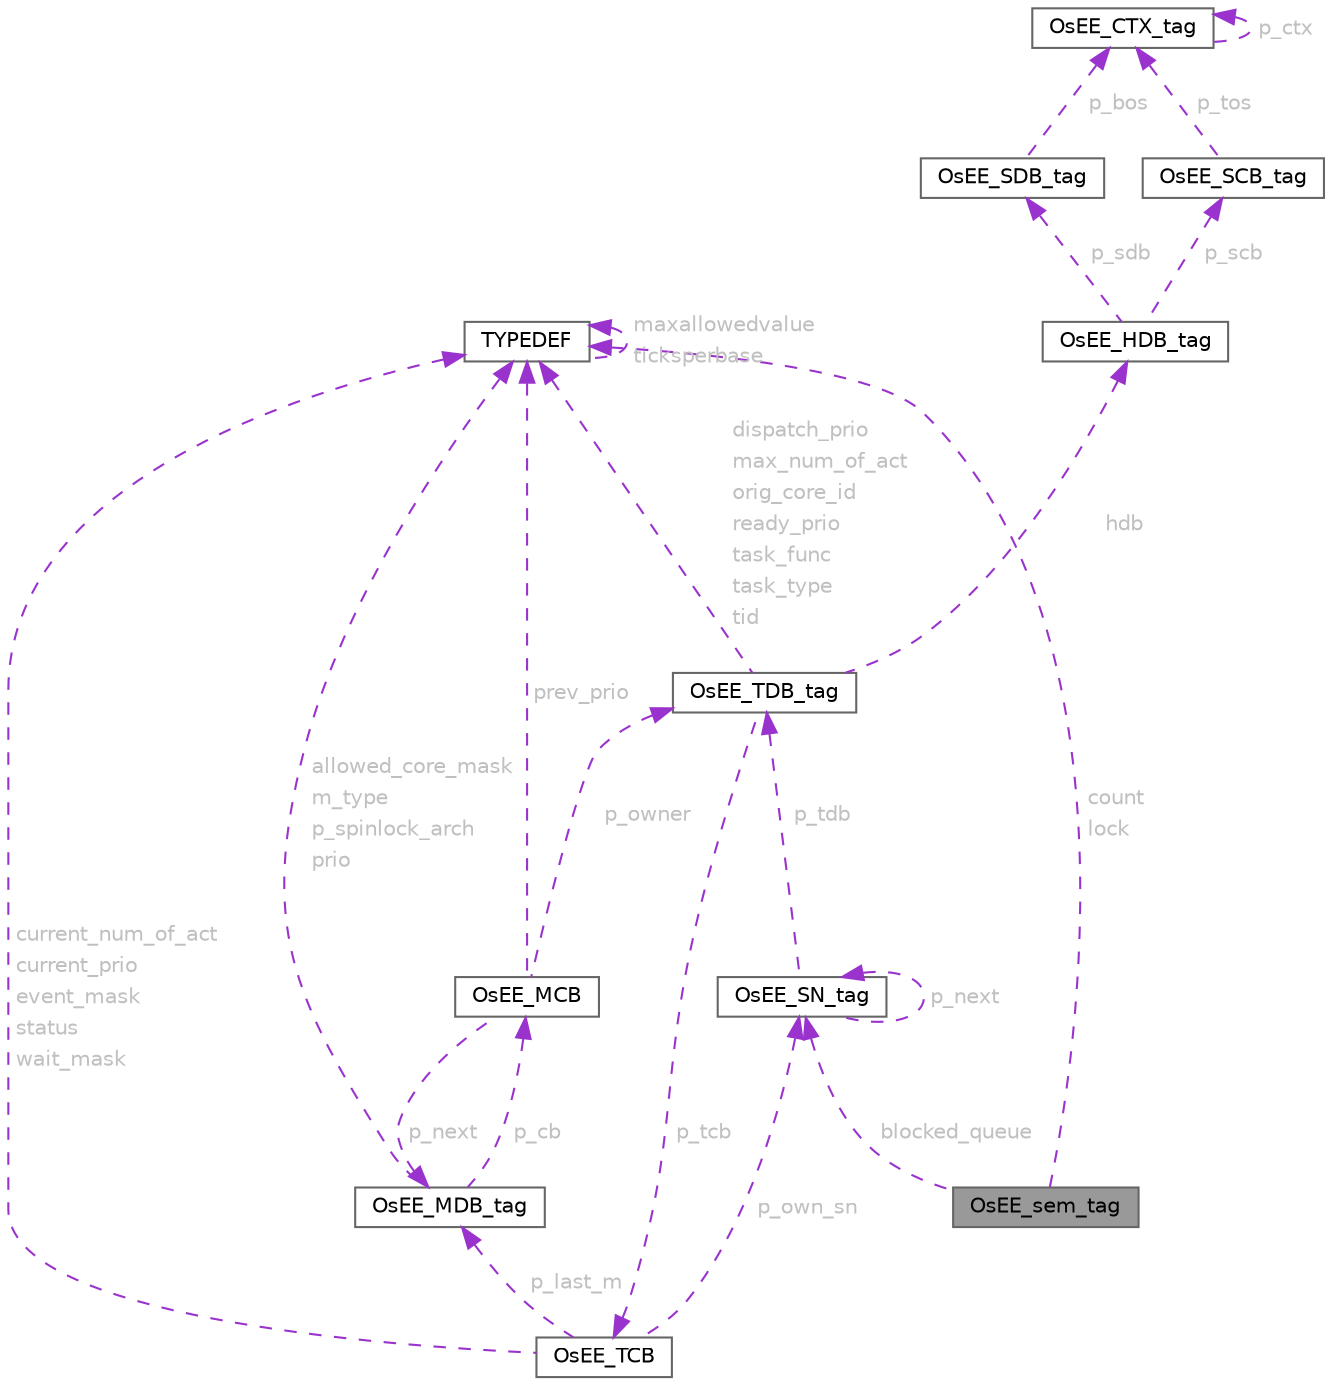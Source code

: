 digraph "OsEE_sem_tag"
{
 // LATEX_PDF_SIZE
  bgcolor="transparent";
  edge [fontname=Helvetica,fontsize=10,labelfontname=Helvetica,labelfontsize=10];
  node [fontname=Helvetica,fontsize=10,shape=box,height=0.2,width=0.4];
  Node1 [id="Node000001",label="OsEE_sem_tag",height=0.2,width=0.4,color="gray40", fillcolor="grey60", style="filled", fontcolor="black",tooltip="Semaphore Data structure."];
  Node2 -> Node1 [id="edge22_Node000001_Node000002",dir="back",color="darkorchid3",style="dashed",tooltip=" ",label=<<TABLE CELLBORDER="0" BORDER="0"><TR><TD VALIGN="top" ALIGN="LEFT" CELLPADDING="1" CELLSPACING="0">count</TD></TR>
<TR><TD VALIGN="top" ALIGN="LEFT" CELLPADDING="1" CELLSPACING="0">lock</TD></TR>
</TABLE>> ,fontcolor="grey" ];
  Node2 [id="Node000002",label="TYPEDEF",height=0.2,width=0.4,color="gray40", fillcolor="white", style="filled",URL="$structTYPEDEF.html",tooltip="The AlarmBaseType stores information about a counter."];
  Node2 -> Node2 [id="edge23_Node000002_Node000002",dir="back",color="darkorchid3",style="dashed",tooltip=" ",label=<<TABLE CELLBORDER="0" BORDER="0"><TR><TD VALIGN="top" ALIGN="LEFT" CELLPADDING="1" CELLSPACING="0">maxallowedvalue</TD></TR>
<TR><TD VALIGN="top" ALIGN="LEFT" CELLPADDING="1" CELLSPACING="0">ticksperbase</TD></TR>
</TABLE>> ,fontcolor="grey" ];
  Node3 -> Node1 [id="edge24_Node000001_Node000003",dir="back",color="darkorchid3",style="dashed",tooltip=" ",label=<<TABLE CELLBORDER="0" BORDER="0"><TR><TD VALIGN="top" ALIGN="LEFT" CELLPADDING="1" CELLSPACING="0">blocked_queue</TD></TR>
</TABLE>> ,fontcolor="grey" ];
  Node3 [id="Node000003",label="OsEE_SN_tag",height=0.2,width=0.4,color="gray40", fillcolor="white", style="filled",URL="$structOsEE__SN__tag.html",tooltip="Scheduler node data structure."];
  Node3 -> Node3 [id="edge25_Node000003_Node000003",dir="back",color="darkorchid3",style="dashed",tooltip=" ",label=<<TABLE CELLBORDER="0" BORDER="0"><TR><TD VALIGN="top" ALIGN="LEFT" CELLPADDING="1" CELLSPACING="0">p_next</TD></TR>
</TABLE>> ,fontcolor="grey" ];
  Node4 -> Node3 [id="edge26_Node000003_Node000004",dir="back",color="darkorchid3",style="dashed",tooltip=" ",label=<<TABLE CELLBORDER="0" BORDER="0"><TR><TD VALIGN="top" ALIGN="LEFT" CELLPADDING="1" CELLSPACING="0">p_tdb</TD></TR>
</TABLE>> ,fontcolor="grey" ];
  Node4 [id="Node000004",label="OsEE_TDB_tag",height=0.2,width=0.4,color="gray40", fillcolor="white", style="filled",URL="$structOsEE__TDB__tag.html",tooltip="The Task Descriptor Block."];
  Node5 -> Node4 [id="edge27_Node000004_Node000005",dir="back",color="darkorchid3",style="dashed",tooltip=" ",label=<<TABLE CELLBORDER="0" BORDER="0"><TR><TD VALIGN="top" ALIGN="LEFT" CELLPADDING="1" CELLSPACING="0">hdb</TD></TR>
</TABLE>> ,fontcolor="grey" ];
  Node5 [id="Node000005",label="OsEE_HDB_tag",height=0.2,width=0.4,color="gray40", fillcolor="white", style="filled",URL="$structOsEE__HDB__tag.html",tooltip="HAL (Task) Descriptor block."];
  Node6 -> Node5 [id="edge28_Node000005_Node000006",dir="back",color="darkorchid3",style="dashed",tooltip=" ",label=<<TABLE CELLBORDER="0" BORDER="0"><TR><TD VALIGN="top" ALIGN="LEFT" CELLPADDING="1" CELLSPACING="0">p_sdb</TD></TR>
</TABLE>> ,fontcolor="grey" ];
  Node6 [id="Node000006",label="OsEE_SDB_tag",height=0.2,width=0.4,color="gray40", fillcolor="white", style="filled",URL="$structOsEE__SDB__tag.html",tooltip="Stack Descriptor Block."];
  Node7 -> Node6 [id="edge29_Node000006_Node000007",dir="back",color="darkorchid3",style="dashed",tooltip=" ",label=<<TABLE CELLBORDER="0" BORDER="0"><TR><TD VALIGN="top" ALIGN="LEFT" CELLPADDING="1" CELLSPACING="0">p_bos</TD></TR>
</TABLE>> ,fontcolor="grey" ];
  Node7 [id="Node000007",label="OsEE_CTX_tag",height=0.2,width=0.4,color="gray40", fillcolor="white", style="filled",URL="$structOsEE__CTX__tag.html",tooltip="Context block, storing register values."];
  Node7 -> Node7 [id="edge30_Node000007_Node000007",dir="back",color="darkorchid3",style="dashed",tooltip=" ",label=<<TABLE CELLBORDER="0" BORDER="0"><TR><TD VALIGN="top" ALIGN="LEFT" CELLPADDING="1" CELLSPACING="0">p_ctx</TD></TR>
</TABLE>> ,fontcolor="grey" ];
  Node8 -> Node5 [id="edge31_Node000005_Node000008",dir="back",color="darkorchid3",style="dashed",tooltip=" ",label=<<TABLE CELLBORDER="0" BORDER="0"><TR><TD VALIGN="top" ALIGN="LEFT" CELLPADDING="1" CELLSPACING="0">p_scb</TD></TR>
</TABLE>> ,fontcolor="grey" ];
  Node8 [id="Node000008",label="OsEE_SCB_tag",height=0.2,width=0.4,color="gray40", fillcolor="white", style="filled",URL="$structOsEE__SCB__tag.html",tooltip="Stack Control Block: contains runtime information about the stack."];
  Node7 -> Node8 [id="edge32_Node000008_Node000007",dir="back",color="darkorchid3",style="dashed",tooltip=" ",label=<<TABLE CELLBORDER="0" BORDER="0"><TR><TD VALIGN="top" ALIGN="LEFT" CELLPADDING="1" CELLSPACING="0">p_tos</TD></TR>
</TABLE>> ,fontcolor="grey" ];
  Node9 -> Node4 [id="edge33_Node000004_Node000009",dir="back",color="darkorchid3",style="dashed",tooltip=" ",label=<<TABLE CELLBORDER="0" BORDER="0"><TR><TD VALIGN="top" ALIGN="LEFT" CELLPADDING="1" CELLSPACING="0">p_tcb</TD></TR>
</TABLE>> ,fontcolor="grey" ];
  Node9 [id="Node000009",label="OsEE_TCB",height=0.2,width=0.4,color="gray40", fillcolor="white", style="filled",URL="$structOsEE__TCB.html",tooltip="The Task Control Block."];
  Node2 -> Node9 [id="edge34_Node000009_Node000002",dir="back",color="darkorchid3",style="dashed",tooltip=" ",label=<<TABLE CELLBORDER="0" BORDER="0"><TR><TD VALIGN="top" ALIGN="LEFT" CELLPADDING="1" CELLSPACING="0">current_num_of_act</TD></TR>
<TR><TD VALIGN="top" ALIGN="LEFT" CELLPADDING="1" CELLSPACING="0">current_prio</TD></TR>
<TR><TD VALIGN="top" ALIGN="LEFT" CELLPADDING="1" CELLSPACING="0">event_mask</TD></TR>
<TR><TD VALIGN="top" ALIGN="LEFT" CELLPADDING="1" CELLSPACING="0">status</TD></TR>
<TR><TD VALIGN="top" ALIGN="LEFT" CELLPADDING="1" CELLSPACING="0">wait_mask</TD></TR>
</TABLE>> ,fontcolor="grey" ];
  Node10 -> Node9 [id="edge35_Node000009_Node000010",dir="back",color="darkorchid3",style="dashed",tooltip=" ",label=<<TABLE CELLBORDER="0" BORDER="0"><TR><TD VALIGN="top" ALIGN="LEFT" CELLPADDING="1" CELLSPACING="0">p_last_m</TD></TR>
</TABLE>> ,fontcolor="grey" ];
  Node10 [id="Node000010",label="OsEE_MDB_tag",height=0.2,width=0.4,color="gray40", fillcolor="white", style="filled",URL="$structOsEE__MDB__tag.html",tooltip="Mutual exclusion descriptor block."];
  Node11 -> Node10 [id="edge36_Node000010_Node000011",dir="back",color="darkorchid3",style="dashed",tooltip=" ",label=<<TABLE CELLBORDER="0" BORDER="0"><TR><TD VALIGN="top" ALIGN="LEFT" CELLPADDING="1" CELLSPACING="0">p_cb</TD></TR>
</TABLE>> ,fontcolor="grey" ];
  Node11 [id="Node000011",label="OsEE_MCB",height=0.2,width=0.4,color="gray40", fillcolor="white", style="filled",URL="$structOsEE__MCB.html",tooltip="Mutual exclusion control block."];
  Node10 -> Node11 [id="edge37_Node000011_Node000010",dir="back",color="darkorchid3",style="dashed",tooltip=" ",label=<<TABLE CELLBORDER="0" BORDER="0"><TR><TD VALIGN="top" ALIGN="LEFT" CELLPADDING="1" CELLSPACING="0">p_next</TD></TR>
</TABLE>> ,fontcolor="grey" ];
  Node2 -> Node11 [id="edge38_Node000011_Node000002",dir="back",color="darkorchid3",style="dashed",tooltip=" ",label=<<TABLE CELLBORDER="0" BORDER="0"><TR><TD VALIGN="top" ALIGN="LEFT" CELLPADDING="1" CELLSPACING="0">prev_prio</TD></TR>
</TABLE>> ,fontcolor="grey" ];
  Node4 -> Node11 [id="edge39_Node000011_Node000004",dir="back",color="darkorchid3",style="dashed",tooltip=" ",label=<<TABLE CELLBORDER="0" BORDER="0"><TR><TD VALIGN="top" ALIGN="LEFT" CELLPADDING="1" CELLSPACING="0">p_owner</TD></TR>
</TABLE>> ,fontcolor="grey" ];
  Node2 -> Node10 [id="edge40_Node000010_Node000002",dir="back",color="darkorchid3",style="dashed",tooltip=" ",label=<<TABLE CELLBORDER="0" BORDER="0"><TR><TD VALIGN="top" ALIGN="LEFT" CELLPADDING="1" CELLSPACING="0">allowed_core_mask</TD></TR>
<TR><TD VALIGN="top" ALIGN="LEFT" CELLPADDING="1" CELLSPACING="0">m_type</TD></TR>
<TR><TD VALIGN="top" ALIGN="LEFT" CELLPADDING="1" CELLSPACING="0">p_spinlock_arch</TD></TR>
<TR><TD VALIGN="top" ALIGN="LEFT" CELLPADDING="1" CELLSPACING="0">prio</TD></TR>
</TABLE>> ,fontcolor="grey" ];
  Node3 -> Node9 [id="edge41_Node000009_Node000003",dir="back",color="darkorchid3",style="dashed",tooltip=" ",label=<<TABLE CELLBORDER="0" BORDER="0"><TR><TD VALIGN="top" ALIGN="LEFT" CELLPADDING="1" CELLSPACING="0">p_own_sn</TD></TR>
</TABLE>> ,fontcolor="grey" ];
  Node2 -> Node4 [id="edge42_Node000004_Node000002",dir="back",color="darkorchid3",style="dashed",tooltip=" ",label=<<TABLE CELLBORDER="0" BORDER="0"><TR><TD VALIGN="top" ALIGN="LEFT" CELLPADDING="1" CELLSPACING="0">dispatch_prio</TD></TR>
<TR><TD VALIGN="top" ALIGN="LEFT" CELLPADDING="1" CELLSPACING="0">max_num_of_act</TD></TR>
<TR><TD VALIGN="top" ALIGN="LEFT" CELLPADDING="1" CELLSPACING="0">orig_core_id</TD></TR>
<TR><TD VALIGN="top" ALIGN="LEFT" CELLPADDING="1" CELLSPACING="0">ready_prio</TD></TR>
<TR><TD VALIGN="top" ALIGN="LEFT" CELLPADDING="1" CELLSPACING="0">task_func</TD></TR>
<TR><TD VALIGN="top" ALIGN="LEFT" CELLPADDING="1" CELLSPACING="0">task_type</TD></TR>
<TR><TD VALIGN="top" ALIGN="LEFT" CELLPADDING="1" CELLSPACING="0">tid</TD></TR>
</TABLE>> ,fontcolor="grey" ];
}
